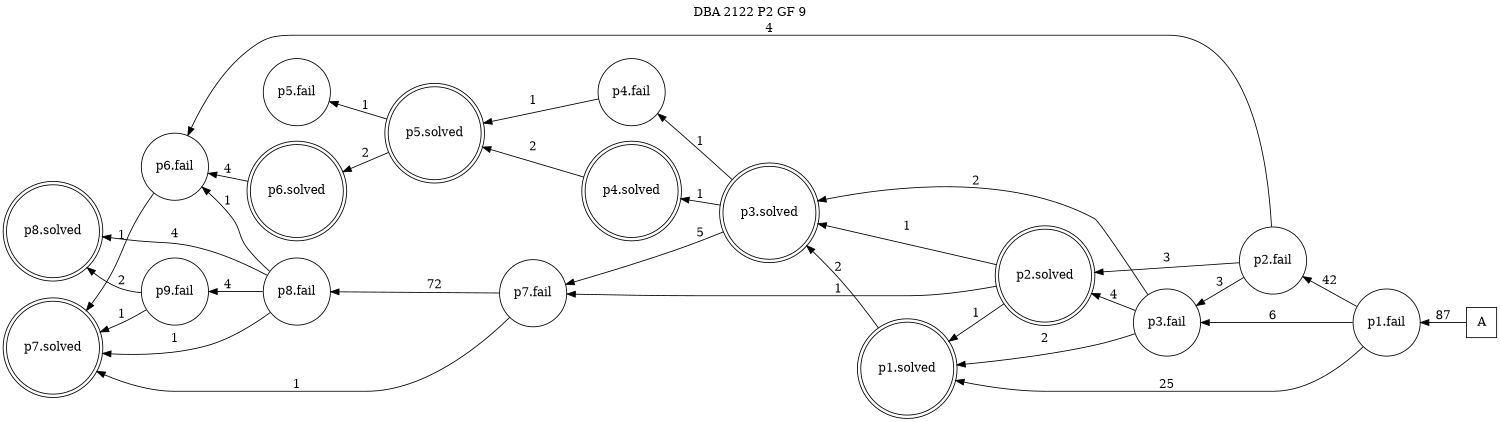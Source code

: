 digraph DBA_2122_P2_GF_9 {
labelloc="tl"
label= " DBA 2122 P2 GF 9 "
rankdir="RL";
graph [ size=" 10 , 10 !"]

"A" [shape="square" label="A"]
"p1.fail" [shape="circle" label="p1.fail"]
"p1.solved" [shape="doublecircle" label="p1.solved"]
"p2.fail" [shape="circle" label="p2.fail"]
"p3.fail" [shape="circle" label="p3.fail"]
"p3.solved" [shape="doublecircle" label="p3.solved"]
"p2.solved" [shape="doublecircle" label="p2.solved"]
"p4.solved" [shape="doublecircle" label="p4.solved"]
"p5.solved" [shape="doublecircle" label="p5.solved"]
"p7.fail" [shape="circle" label="p7.fail"]
"p4.fail" [shape="circle" label="p4.fail"]
"p5.fail" [shape="circle" label="p5.fail"]
"p6.solved" [shape="doublecircle" label="p6.solved"]
"p6.fail" [shape="circle" label="p6.fail"]
"p7.solved" [shape="doublecircle" label="p7.solved"]
"p8.fail" [shape="circle" label="p8.fail"]
"p8.solved" [shape="doublecircle" label="p8.solved"]
"p9.fail" [shape="circle" label="p9.fail"]
"A" -> "p1.fail" [ label=87]
"p1.fail" -> "p1.solved" [ label=25]
"p1.fail" -> "p2.fail" [ label=42]
"p1.fail" -> "p3.fail" [ label=6]
"p1.solved" -> "p3.solved" [ label=2]
"p2.fail" -> "p3.fail" [ label=3]
"p2.fail" -> "p2.solved" [ label=3]
"p2.fail" -> "p6.fail" [ label=4]
"p3.fail" -> "p1.solved" [ label=2]
"p3.fail" -> "p3.solved" [ label=2]
"p3.fail" -> "p2.solved" [ label=4]
"p3.solved" -> "p4.solved" [ label=1]
"p3.solved" -> "p7.fail" [ label=5]
"p3.solved" -> "p4.fail" [ label=1]
"p2.solved" -> "p1.solved" [ label=1]
"p2.solved" -> "p3.solved" [ label=1]
"p2.solved" -> "p7.fail" [ label=1]
"p4.solved" -> "p5.solved" [ label=2]
"p5.solved" -> "p5.fail" [ label=1]
"p5.solved" -> "p6.solved" [ label=2]
"p7.fail" -> "p7.solved" [ label=1]
"p7.fail" -> "p8.fail" [ label=72]
"p4.fail" -> "p5.solved" [ label=1]
"p6.solved" -> "p6.fail" [ label=4]
"p6.fail" -> "p7.solved" [ label=1]
"p8.fail" -> "p6.fail" [ label=1]
"p8.fail" -> "p7.solved" [ label=1]
"p8.fail" -> "p8.solved" [ label=4]
"p8.fail" -> "p9.fail" [ label=4]
"p9.fail" -> "p7.solved" [ label=1]
"p9.fail" -> "p8.solved" [ label=2]
}
